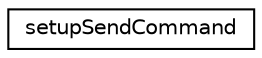 digraph "Graphical Class Hierarchy"
{
  edge [fontname="Helvetica",fontsize="10",labelfontname="Helvetica",labelfontsize="10"];
  node [fontname="Helvetica",fontsize="10",shape=record];
  rankdir="LR";
  Node0 [label="setupSendCommand",height=0.2,width=0.4,color="black", fillcolor="white", style="filled",URL="$classsetupSendCommand.html",tooltip="setupSendCommand "];
}
